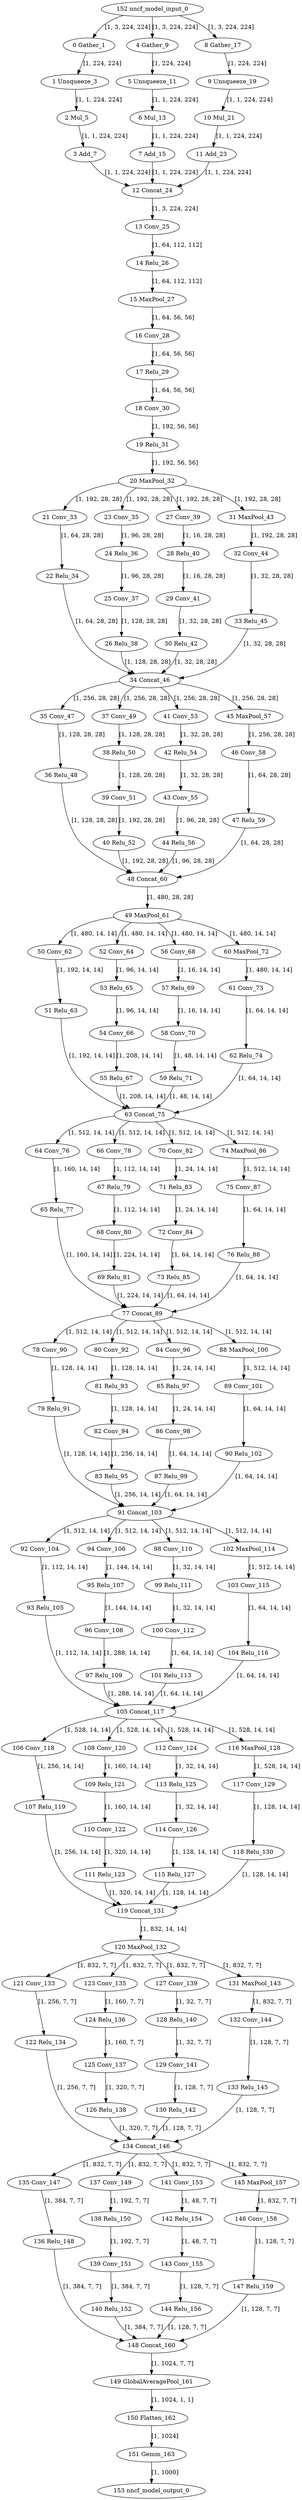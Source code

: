strict digraph  {
"0 Gather_1" [id=0, type=Gather];
"1 Unsqueeze_3" [id=1, type=Unsqueeze];
"2 Mul_5" [id=2, type=Mul];
"3 Add_7" [id=3, type=Add];
"4 Gather_9" [id=4, type=Gather];
"5 Unsqueeze_11" [id=5, type=Unsqueeze];
"6 Mul_13" [id=6, type=Mul];
"7 Add_15" [id=7, type=Add];
"8 Gather_17" [id=8, type=Gather];
"9 Unsqueeze_19" [id=9, type=Unsqueeze];
"10 Mul_21" [id=10, type=Mul];
"11 Add_23" [id=11, type=Add];
"12 Concat_24" [id=12, type=Concat];
"13 Conv_25" [id=13, type=Conv];
"14 Relu_26" [id=14, type=Relu];
"15 MaxPool_27" [id=15, type=MaxPool];
"16 Conv_28" [id=16, type=Conv];
"17 Relu_29" [id=17, type=Relu];
"18 Conv_30" [id=18, type=Conv];
"19 Relu_31" [id=19, type=Relu];
"20 MaxPool_32" [id=20, type=MaxPool];
"21 Conv_33" [id=21, type=Conv];
"22 Relu_34" [id=22, type=Relu];
"23 Conv_35" [id=23, type=Conv];
"24 Relu_36" [id=24, type=Relu];
"25 Conv_37" [id=25, type=Conv];
"26 Relu_38" [id=26, type=Relu];
"27 Conv_39" [id=27, type=Conv];
"28 Relu_40" [id=28, type=Relu];
"29 Conv_41" [id=29, type=Conv];
"30 Relu_42" [id=30, type=Relu];
"31 MaxPool_43" [id=31, type=MaxPool];
"32 Conv_44" [id=32, type=Conv];
"33 Relu_45" [id=33, type=Relu];
"34 Concat_46" [id=34, type=Concat];
"35 Conv_47" [id=35, type=Conv];
"36 Relu_48" [id=36, type=Relu];
"37 Conv_49" [id=37, type=Conv];
"38 Relu_50" [id=38, type=Relu];
"39 Conv_51" [id=39, type=Conv];
"40 Relu_52" [id=40, type=Relu];
"41 Conv_53" [id=41, type=Conv];
"42 Relu_54" [id=42, type=Relu];
"43 Conv_55" [id=43, type=Conv];
"44 Relu_56" [id=44, type=Relu];
"45 MaxPool_57" [id=45, type=MaxPool];
"46 Conv_58" [id=46, type=Conv];
"47 Relu_59" [id=47, type=Relu];
"48 Concat_60" [id=48, type=Concat];
"49 MaxPool_61" [id=49, type=MaxPool];
"50 Conv_62" [id=50, type=Conv];
"51 Relu_63" [id=51, type=Relu];
"52 Conv_64" [id=52, type=Conv];
"53 Relu_65" [id=53, type=Relu];
"54 Conv_66" [id=54, type=Conv];
"55 Relu_67" [id=55, type=Relu];
"56 Conv_68" [id=56, type=Conv];
"57 Relu_69" [id=57, type=Relu];
"58 Conv_70" [id=58, type=Conv];
"59 Relu_71" [id=59, type=Relu];
"60 MaxPool_72" [id=60, type=MaxPool];
"61 Conv_73" [id=61, type=Conv];
"62 Relu_74" [id=62, type=Relu];
"63 Concat_75" [id=63, type=Concat];
"64 Conv_76" [id=64, type=Conv];
"65 Relu_77" [id=65, type=Relu];
"66 Conv_78" [id=66, type=Conv];
"67 Relu_79" [id=67, type=Relu];
"68 Conv_80" [id=68, type=Conv];
"69 Relu_81" [id=69, type=Relu];
"70 Conv_82" [id=70, type=Conv];
"71 Relu_83" [id=71, type=Relu];
"72 Conv_84" [id=72, type=Conv];
"73 Relu_85" [id=73, type=Relu];
"74 MaxPool_86" [id=74, type=MaxPool];
"75 Conv_87" [id=75, type=Conv];
"76 Relu_88" [id=76, type=Relu];
"77 Concat_89" [id=77, type=Concat];
"78 Conv_90" [id=78, type=Conv];
"79 Relu_91" [id=79, type=Relu];
"80 Conv_92" [id=80, type=Conv];
"81 Relu_93" [id=81, type=Relu];
"82 Conv_94" [id=82, type=Conv];
"83 Relu_95" [id=83, type=Relu];
"84 Conv_96" [id=84, type=Conv];
"85 Relu_97" [id=85, type=Relu];
"86 Conv_98" [id=86, type=Conv];
"87 Relu_99" [id=87, type=Relu];
"88 MaxPool_100" [id=88, type=MaxPool];
"89 Conv_101" [id=89, type=Conv];
"90 Relu_102" [id=90, type=Relu];
"91 Concat_103" [id=91, type=Concat];
"92 Conv_104" [id=92, type=Conv];
"93 Relu_105" [id=93, type=Relu];
"94 Conv_106" [id=94, type=Conv];
"95 Relu_107" [id=95, type=Relu];
"96 Conv_108" [id=96, type=Conv];
"97 Relu_109" [id=97, type=Relu];
"98 Conv_110" [id=98, type=Conv];
"99 Relu_111" [id=99, type=Relu];
"100 Conv_112" [id=100, type=Conv];
"101 Relu_113" [id=101, type=Relu];
"102 MaxPool_114" [id=102, type=MaxPool];
"103 Conv_115" [id=103, type=Conv];
"104 Relu_116" [id=104, type=Relu];
"105 Concat_117" [id=105, type=Concat];
"106 Conv_118" [id=106, type=Conv];
"107 Relu_119" [id=107, type=Relu];
"108 Conv_120" [id=108, type=Conv];
"109 Relu_121" [id=109, type=Relu];
"110 Conv_122" [id=110, type=Conv];
"111 Relu_123" [id=111, type=Relu];
"112 Conv_124" [id=112, type=Conv];
"113 Relu_125" [id=113, type=Relu];
"114 Conv_126" [id=114, type=Conv];
"115 Relu_127" [id=115, type=Relu];
"116 MaxPool_128" [id=116, type=MaxPool];
"117 Conv_129" [id=117, type=Conv];
"118 Relu_130" [id=118, type=Relu];
"119 Concat_131" [id=119, type=Concat];
"120 MaxPool_132" [id=120, type=MaxPool];
"121 Conv_133" [id=121, type=Conv];
"122 Relu_134" [id=122, type=Relu];
"123 Conv_135" [id=123, type=Conv];
"124 Relu_136" [id=124, type=Relu];
"125 Conv_137" [id=125, type=Conv];
"126 Relu_138" [id=126, type=Relu];
"127 Conv_139" [id=127, type=Conv];
"128 Relu_140" [id=128, type=Relu];
"129 Conv_141" [id=129, type=Conv];
"130 Relu_142" [id=130, type=Relu];
"131 MaxPool_143" [id=131, type=MaxPool];
"132 Conv_144" [id=132, type=Conv];
"133 Relu_145" [id=133, type=Relu];
"134 Concat_146" [id=134, type=Concat];
"135 Conv_147" [id=135, type=Conv];
"136 Relu_148" [id=136, type=Relu];
"137 Conv_149" [id=137, type=Conv];
"138 Relu_150" [id=138, type=Relu];
"139 Conv_151" [id=139, type=Conv];
"140 Relu_152" [id=140, type=Relu];
"141 Conv_153" [id=141, type=Conv];
"142 Relu_154" [id=142, type=Relu];
"143 Conv_155" [id=143, type=Conv];
"144 Relu_156" [id=144, type=Relu];
"145 MaxPool_157" [id=145, type=MaxPool];
"146 Conv_158" [id=146, type=Conv];
"147 Relu_159" [id=147, type=Relu];
"148 Concat_160" [id=148, type=Concat];
"149 GlobalAveragePool_161" [id=149, type=GlobalAveragePool];
"150 Flatten_162" [id=150, type=Flatten];
"151 Gemm_163" [id=151, type=Gemm];
"152 nncf_model_input_0" [id=152, type=nncf_model_input];
"153 nncf_model_output_0" [id=153, type=nncf_model_output];
"0 Gather_1" -> "1 Unsqueeze_3"  [label="[1, 224, 224]", style=solid];
"1 Unsqueeze_3" -> "2 Mul_5"  [label="[1, 1, 224, 224]", style=solid];
"2 Mul_5" -> "3 Add_7"  [label="[1, 1, 224, 224]", style=solid];
"3 Add_7" -> "12 Concat_24"  [label="[1, 1, 224, 224]", style=solid];
"4 Gather_9" -> "5 Unsqueeze_11"  [label="[1, 224, 224]", style=solid];
"5 Unsqueeze_11" -> "6 Mul_13"  [label="[1, 1, 224, 224]", style=solid];
"6 Mul_13" -> "7 Add_15"  [label="[1, 1, 224, 224]", style=solid];
"7 Add_15" -> "12 Concat_24"  [label="[1, 1, 224, 224]", style=solid];
"8 Gather_17" -> "9 Unsqueeze_19"  [label="[1, 224, 224]", style=solid];
"9 Unsqueeze_19" -> "10 Mul_21"  [label="[1, 1, 224, 224]", style=solid];
"10 Mul_21" -> "11 Add_23"  [label="[1, 1, 224, 224]", style=solid];
"11 Add_23" -> "12 Concat_24"  [label="[1, 1, 224, 224]", style=solid];
"12 Concat_24" -> "13 Conv_25"  [label="[1, 3, 224, 224]", style=solid];
"13 Conv_25" -> "14 Relu_26"  [label="[1, 64, 112, 112]", style=solid];
"14 Relu_26" -> "15 MaxPool_27"  [label="[1, 64, 112, 112]", style=solid];
"15 MaxPool_27" -> "16 Conv_28"  [label="[1, 64, 56, 56]", style=solid];
"16 Conv_28" -> "17 Relu_29"  [label="[1, 64, 56, 56]", style=solid];
"17 Relu_29" -> "18 Conv_30"  [label="[1, 64, 56, 56]", style=solid];
"18 Conv_30" -> "19 Relu_31"  [label="[1, 192, 56, 56]", style=solid];
"19 Relu_31" -> "20 MaxPool_32"  [label="[1, 192, 56, 56]", style=solid];
"20 MaxPool_32" -> "21 Conv_33"  [label="[1, 192, 28, 28]", style=solid];
"20 MaxPool_32" -> "23 Conv_35"  [label="[1, 192, 28, 28]", style=solid];
"20 MaxPool_32" -> "27 Conv_39"  [label="[1, 192, 28, 28]", style=solid];
"20 MaxPool_32" -> "31 MaxPool_43"  [label="[1, 192, 28, 28]", style=solid];
"21 Conv_33" -> "22 Relu_34"  [label="[1, 64, 28, 28]", style=solid];
"22 Relu_34" -> "34 Concat_46"  [label="[1, 64, 28, 28]", style=solid];
"23 Conv_35" -> "24 Relu_36"  [label="[1, 96, 28, 28]", style=solid];
"24 Relu_36" -> "25 Conv_37"  [label="[1, 96, 28, 28]", style=solid];
"25 Conv_37" -> "26 Relu_38"  [label="[1, 128, 28, 28]", style=solid];
"26 Relu_38" -> "34 Concat_46"  [label="[1, 128, 28, 28]", style=solid];
"27 Conv_39" -> "28 Relu_40"  [label="[1, 16, 28, 28]", style=solid];
"28 Relu_40" -> "29 Conv_41"  [label="[1, 16, 28, 28]", style=solid];
"29 Conv_41" -> "30 Relu_42"  [label="[1, 32, 28, 28]", style=solid];
"30 Relu_42" -> "34 Concat_46"  [label="[1, 32, 28, 28]", style=solid];
"31 MaxPool_43" -> "32 Conv_44"  [label="[1, 192, 28, 28]", style=solid];
"32 Conv_44" -> "33 Relu_45"  [label="[1, 32, 28, 28]", style=solid];
"33 Relu_45" -> "34 Concat_46"  [label="[1, 32, 28, 28]", style=solid];
"34 Concat_46" -> "35 Conv_47"  [label="[1, 256, 28, 28]", style=solid];
"34 Concat_46" -> "37 Conv_49"  [label="[1, 256, 28, 28]", style=solid];
"34 Concat_46" -> "41 Conv_53"  [label="[1, 256, 28, 28]", style=solid];
"34 Concat_46" -> "45 MaxPool_57"  [label="[1, 256, 28, 28]", style=solid];
"35 Conv_47" -> "36 Relu_48"  [label="[1, 128, 28, 28]", style=solid];
"36 Relu_48" -> "48 Concat_60"  [label="[1, 128, 28, 28]", style=solid];
"37 Conv_49" -> "38 Relu_50"  [label="[1, 128, 28, 28]", style=solid];
"38 Relu_50" -> "39 Conv_51"  [label="[1, 128, 28, 28]", style=solid];
"39 Conv_51" -> "40 Relu_52"  [label="[1, 192, 28, 28]", style=solid];
"40 Relu_52" -> "48 Concat_60"  [label="[1, 192, 28, 28]", style=solid];
"41 Conv_53" -> "42 Relu_54"  [label="[1, 32, 28, 28]", style=solid];
"42 Relu_54" -> "43 Conv_55"  [label="[1, 32, 28, 28]", style=solid];
"43 Conv_55" -> "44 Relu_56"  [label="[1, 96, 28, 28]", style=solid];
"44 Relu_56" -> "48 Concat_60"  [label="[1, 96, 28, 28]", style=solid];
"45 MaxPool_57" -> "46 Conv_58"  [label="[1, 256, 28, 28]", style=solid];
"46 Conv_58" -> "47 Relu_59"  [label="[1, 64, 28, 28]", style=solid];
"47 Relu_59" -> "48 Concat_60"  [label="[1, 64, 28, 28]", style=solid];
"48 Concat_60" -> "49 MaxPool_61"  [label="[1, 480, 28, 28]", style=solid];
"49 MaxPool_61" -> "50 Conv_62"  [label="[1, 480, 14, 14]", style=solid];
"49 MaxPool_61" -> "52 Conv_64"  [label="[1, 480, 14, 14]", style=solid];
"49 MaxPool_61" -> "56 Conv_68"  [label="[1, 480, 14, 14]", style=solid];
"49 MaxPool_61" -> "60 MaxPool_72"  [label="[1, 480, 14, 14]", style=solid];
"50 Conv_62" -> "51 Relu_63"  [label="[1, 192, 14, 14]", style=solid];
"51 Relu_63" -> "63 Concat_75"  [label="[1, 192, 14, 14]", style=solid];
"52 Conv_64" -> "53 Relu_65"  [label="[1, 96, 14, 14]", style=solid];
"53 Relu_65" -> "54 Conv_66"  [label="[1, 96, 14, 14]", style=solid];
"54 Conv_66" -> "55 Relu_67"  [label="[1, 208, 14, 14]", style=solid];
"55 Relu_67" -> "63 Concat_75"  [label="[1, 208, 14, 14]", style=solid];
"56 Conv_68" -> "57 Relu_69"  [label="[1, 16, 14, 14]", style=solid];
"57 Relu_69" -> "58 Conv_70"  [label="[1, 16, 14, 14]", style=solid];
"58 Conv_70" -> "59 Relu_71"  [label="[1, 48, 14, 14]", style=solid];
"59 Relu_71" -> "63 Concat_75"  [label="[1, 48, 14, 14]", style=solid];
"60 MaxPool_72" -> "61 Conv_73"  [label="[1, 480, 14, 14]", style=solid];
"61 Conv_73" -> "62 Relu_74"  [label="[1, 64, 14, 14]", style=solid];
"62 Relu_74" -> "63 Concat_75"  [label="[1, 64, 14, 14]", style=solid];
"63 Concat_75" -> "64 Conv_76"  [label="[1, 512, 14, 14]", style=solid];
"63 Concat_75" -> "66 Conv_78"  [label="[1, 512, 14, 14]", style=solid];
"63 Concat_75" -> "70 Conv_82"  [label="[1, 512, 14, 14]", style=solid];
"63 Concat_75" -> "74 MaxPool_86"  [label="[1, 512, 14, 14]", style=solid];
"64 Conv_76" -> "65 Relu_77"  [label="[1, 160, 14, 14]", style=solid];
"65 Relu_77" -> "77 Concat_89"  [label="[1, 160, 14, 14]", style=solid];
"66 Conv_78" -> "67 Relu_79"  [label="[1, 112, 14, 14]", style=solid];
"67 Relu_79" -> "68 Conv_80"  [label="[1, 112, 14, 14]", style=solid];
"68 Conv_80" -> "69 Relu_81"  [label="[1, 224, 14, 14]", style=solid];
"69 Relu_81" -> "77 Concat_89"  [label="[1, 224, 14, 14]", style=solid];
"70 Conv_82" -> "71 Relu_83"  [label="[1, 24, 14, 14]", style=solid];
"71 Relu_83" -> "72 Conv_84"  [label="[1, 24, 14, 14]", style=solid];
"72 Conv_84" -> "73 Relu_85"  [label="[1, 64, 14, 14]", style=solid];
"73 Relu_85" -> "77 Concat_89"  [label="[1, 64, 14, 14]", style=solid];
"74 MaxPool_86" -> "75 Conv_87"  [label="[1, 512, 14, 14]", style=solid];
"75 Conv_87" -> "76 Relu_88"  [label="[1, 64, 14, 14]", style=solid];
"76 Relu_88" -> "77 Concat_89"  [label="[1, 64, 14, 14]", style=solid];
"77 Concat_89" -> "78 Conv_90"  [label="[1, 512, 14, 14]", style=solid];
"77 Concat_89" -> "80 Conv_92"  [label="[1, 512, 14, 14]", style=solid];
"77 Concat_89" -> "84 Conv_96"  [label="[1, 512, 14, 14]", style=solid];
"77 Concat_89" -> "88 MaxPool_100"  [label="[1, 512, 14, 14]", style=solid];
"78 Conv_90" -> "79 Relu_91"  [label="[1, 128, 14, 14]", style=solid];
"79 Relu_91" -> "91 Concat_103"  [label="[1, 128, 14, 14]", style=solid];
"80 Conv_92" -> "81 Relu_93"  [label="[1, 128, 14, 14]", style=solid];
"81 Relu_93" -> "82 Conv_94"  [label="[1, 128, 14, 14]", style=solid];
"82 Conv_94" -> "83 Relu_95"  [label="[1, 256, 14, 14]", style=solid];
"83 Relu_95" -> "91 Concat_103"  [label="[1, 256, 14, 14]", style=solid];
"84 Conv_96" -> "85 Relu_97"  [label="[1, 24, 14, 14]", style=solid];
"85 Relu_97" -> "86 Conv_98"  [label="[1, 24, 14, 14]", style=solid];
"86 Conv_98" -> "87 Relu_99"  [label="[1, 64, 14, 14]", style=solid];
"87 Relu_99" -> "91 Concat_103"  [label="[1, 64, 14, 14]", style=solid];
"88 MaxPool_100" -> "89 Conv_101"  [label="[1, 512, 14, 14]", style=solid];
"89 Conv_101" -> "90 Relu_102"  [label="[1, 64, 14, 14]", style=solid];
"90 Relu_102" -> "91 Concat_103"  [label="[1, 64, 14, 14]", style=solid];
"91 Concat_103" -> "92 Conv_104"  [label="[1, 512, 14, 14]", style=solid];
"91 Concat_103" -> "94 Conv_106"  [label="[1, 512, 14, 14]", style=solid];
"91 Concat_103" -> "98 Conv_110"  [label="[1, 512, 14, 14]", style=solid];
"91 Concat_103" -> "102 MaxPool_114"  [label="[1, 512, 14, 14]", style=solid];
"92 Conv_104" -> "93 Relu_105"  [label="[1, 112, 14, 14]", style=solid];
"93 Relu_105" -> "105 Concat_117"  [label="[1, 112, 14, 14]", style=solid];
"94 Conv_106" -> "95 Relu_107"  [label="[1, 144, 14, 14]", style=solid];
"95 Relu_107" -> "96 Conv_108"  [label="[1, 144, 14, 14]", style=solid];
"96 Conv_108" -> "97 Relu_109"  [label="[1, 288, 14, 14]", style=solid];
"97 Relu_109" -> "105 Concat_117"  [label="[1, 288, 14, 14]", style=solid];
"98 Conv_110" -> "99 Relu_111"  [label="[1, 32, 14, 14]", style=solid];
"99 Relu_111" -> "100 Conv_112"  [label="[1, 32, 14, 14]", style=solid];
"100 Conv_112" -> "101 Relu_113"  [label="[1, 64, 14, 14]", style=solid];
"101 Relu_113" -> "105 Concat_117"  [label="[1, 64, 14, 14]", style=solid];
"102 MaxPool_114" -> "103 Conv_115"  [label="[1, 512, 14, 14]", style=solid];
"103 Conv_115" -> "104 Relu_116"  [label="[1, 64, 14, 14]", style=solid];
"104 Relu_116" -> "105 Concat_117"  [label="[1, 64, 14, 14]", style=solid];
"105 Concat_117" -> "106 Conv_118"  [label="[1, 528, 14, 14]", style=solid];
"105 Concat_117" -> "108 Conv_120"  [label="[1, 528, 14, 14]", style=solid];
"105 Concat_117" -> "112 Conv_124"  [label="[1, 528, 14, 14]", style=solid];
"105 Concat_117" -> "116 MaxPool_128"  [label="[1, 528, 14, 14]", style=solid];
"106 Conv_118" -> "107 Relu_119"  [label="[1, 256, 14, 14]", style=solid];
"107 Relu_119" -> "119 Concat_131"  [label="[1, 256, 14, 14]", style=solid];
"108 Conv_120" -> "109 Relu_121"  [label="[1, 160, 14, 14]", style=solid];
"109 Relu_121" -> "110 Conv_122"  [label="[1, 160, 14, 14]", style=solid];
"110 Conv_122" -> "111 Relu_123"  [label="[1, 320, 14, 14]", style=solid];
"111 Relu_123" -> "119 Concat_131"  [label="[1, 320, 14, 14]", style=solid];
"112 Conv_124" -> "113 Relu_125"  [label="[1, 32, 14, 14]", style=solid];
"113 Relu_125" -> "114 Conv_126"  [label="[1, 32, 14, 14]", style=solid];
"114 Conv_126" -> "115 Relu_127"  [label="[1, 128, 14, 14]", style=solid];
"115 Relu_127" -> "119 Concat_131"  [label="[1, 128, 14, 14]", style=solid];
"116 MaxPool_128" -> "117 Conv_129"  [label="[1, 528, 14, 14]", style=solid];
"117 Conv_129" -> "118 Relu_130"  [label="[1, 128, 14, 14]", style=solid];
"118 Relu_130" -> "119 Concat_131"  [label="[1, 128, 14, 14]", style=solid];
"119 Concat_131" -> "120 MaxPool_132"  [label="[1, 832, 14, 14]", style=solid];
"120 MaxPool_132" -> "121 Conv_133"  [label="[1, 832, 7, 7]", style=solid];
"120 MaxPool_132" -> "123 Conv_135"  [label="[1, 832, 7, 7]", style=solid];
"120 MaxPool_132" -> "127 Conv_139"  [label="[1, 832, 7, 7]", style=solid];
"120 MaxPool_132" -> "131 MaxPool_143"  [label="[1, 832, 7, 7]", style=solid];
"121 Conv_133" -> "122 Relu_134"  [label="[1, 256, 7, 7]", style=solid];
"122 Relu_134" -> "134 Concat_146"  [label="[1, 256, 7, 7]", style=solid];
"123 Conv_135" -> "124 Relu_136"  [label="[1, 160, 7, 7]", style=solid];
"124 Relu_136" -> "125 Conv_137"  [label="[1, 160, 7, 7]", style=solid];
"125 Conv_137" -> "126 Relu_138"  [label="[1, 320, 7, 7]", style=solid];
"126 Relu_138" -> "134 Concat_146"  [label="[1, 320, 7, 7]", style=solid];
"127 Conv_139" -> "128 Relu_140"  [label="[1, 32, 7, 7]", style=solid];
"128 Relu_140" -> "129 Conv_141"  [label="[1, 32, 7, 7]", style=solid];
"129 Conv_141" -> "130 Relu_142"  [label="[1, 128, 7, 7]", style=solid];
"130 Relu_142" -> "134 Concat_146"  [label="[1, 128, 7, 7]", style=solid];
"131 MaxPool_143" -> "132 Conv_144"  [label="[1, 832, 7, 7]", style=solid];
"132 Conv_144" -> "133 Relu_145"  [label="[1, 128, 7, 7]", style=solid];
"133 Relu_145" -> "134 Concat_146"  [label="[1, 128, 7, 7]", style=solid];
"134 Concat_146" -> "135 Conv_147"  [label="[1, 832, 7, 7]", style=solid];
"134 Concat_146" -> "137 Conv_149"  [label="[1, 832, 7, 7]", style=solid];
"134 Concat_146" -> "141 Conv_153"  [label="[1, 832, 7, 7]", style=solid];
"134 Concat_146" -> "145 MaxPool_157"  [label="[1, 832, 7, 7]", style=solid];
"135 Conv_147" -> "136 Relu_148"  [label="[1, 384, 7, 7]", style=solid];
"136 Relu_148" -> "148 Concat_160"  [label="[1, 384, 7, 7]", style=solid];
"137 Conv_149" -> "138 Relu_150"  [label="[1, 192, 7, 7]", style=solid];
"138 Relu_150" -> "139 Conv_151"  [label="[1, 192, 7, 7]", style=solid];
"139 Conv_151" -> "140 Relu_152"  [label="[1, 384, 7, 7]", style=solid];
"140 Relu_152" -> "148 Concat_160"  [label="[1, 384, 7, 7]", style=solid];
"141 Conv_153" -> "142 Relu_154"  [label="[1, 48, 7, 7]", style=solid];
"142 Relu_154" -> "143 Conv_155"  [label="[1, 48, 7, 7]", style=solid];
"143 Conv_155" -> "144 Relu_156"  [label="[1, 128, 7, 7]", style=solid];
"144 Relu_156" -> "148 Concat_160"  [label="[1, 128, 7, 7]", style=solid];
"145 MaxPool_157" -> "146 Conv_158"  [label="[1, 832, 7, 7]", style=solid];
"146 Conv_158" -> "147 Relu_159"  [label="[1, 128, 7, 7]", style=solid];
"147 Relu_159" -> "148 Concat_160"  [label="[1, 128, 7, 7]", style=solid];
"148 Concat_160" -> "149 GlobalAveragePool_161"  [label="[1, 1024, 7, 7]", style=solid];
"149 GlobalAveragePool_161" -> "150 Flatten_162"  [label="[1, 1024, 1, 1]", style=solid];
"150 Flatten_162" -> "151 Gemm_163"  [label="[1, 1024]", style=solid];
"151 Gemm_163" -> "153 nncf_model_output_0"  [label="[1, 1000]", style=solid];
"152 nncf_model_input_0" -> "0 Gather_1"  [label="[1, 3, 224, 224]", style=solid];
"152 nncf_model_input_0" -> "4 Gather_9"  [label="[1, 3, 224, 224]", style=solid];
"152 nncf_model_input_0" -> "8 Gather_17"  [label="[1, 3, 224, 224]", style=solid];
}
